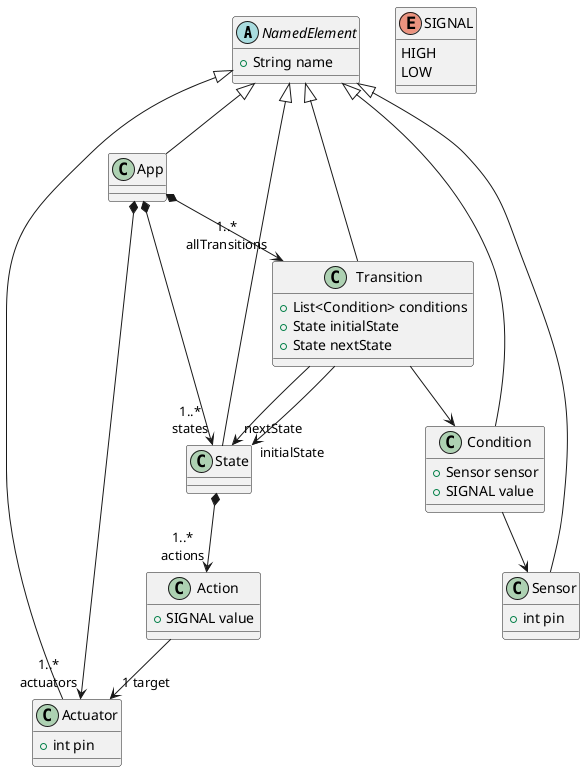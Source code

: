@startuml

abstract class NamedElement {
 + String name
}

class App

class Actuator {
  + int pin
}

class State {
}

class Action {
  + SIGNAL value
}

class Sensor {
  + int pin
}

class Transition {
  + List<Condition> conditions
  + State initialState
  + State nextState
}

class Condition {
  + Sensor sensor
  + SIGNAL value
}

enum SIGNAL {
    HIGH
    LOW
}


NamedElement <|-- App
NamedElement <|-- Actuator
NamedElement <|-- State
NamedElement <|-- Sensor
NamedElement <|-- Transition
NamedElement <|-- Condition

App *--> "1..*\nstates" State
App *--> "1..*\nactuators" Actuator
App *--> "1..*\nallTransitions" Transition
Transition --> Condition
Condition --> Sensor
Transition --> "nextState" State
Transition --> "initialState" State
State *--> "1..*\nactions" Action
Action --> "1 target" Actuator

@enduml
